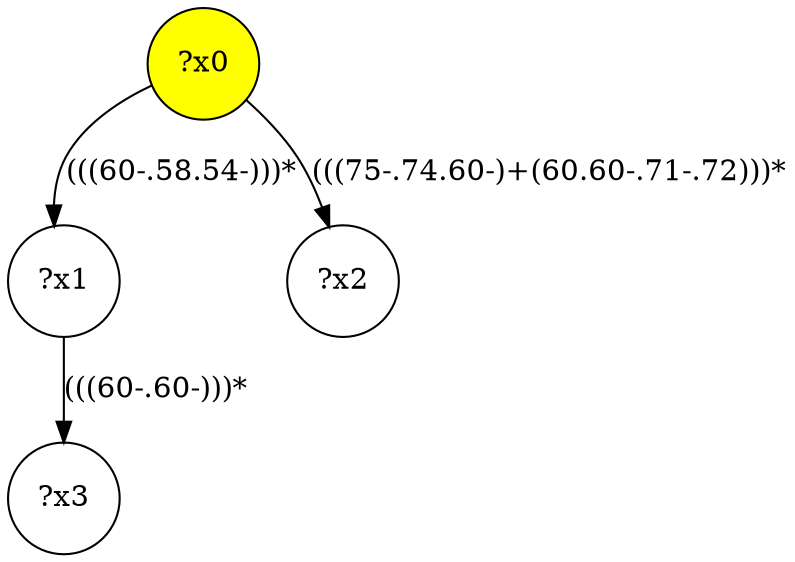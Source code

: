digraph g {
	x0 [fillcolor="yellow", style="filled," shape=circle, label="?x0"];
	x1 [shape=circle, label="?x1"];
	x0 -> x1 [label="(((60-.58.54-)))*"];
	x2 [shape=circle, label="?x2"];
	x0 -> x2 [label="(((75-.74.60-)+(60.60-.71-.72)))*"];
	x3 [shape=circle, label="?x3"];
	x1 -> x3 [label="(((60-.60-)))*"];
}
